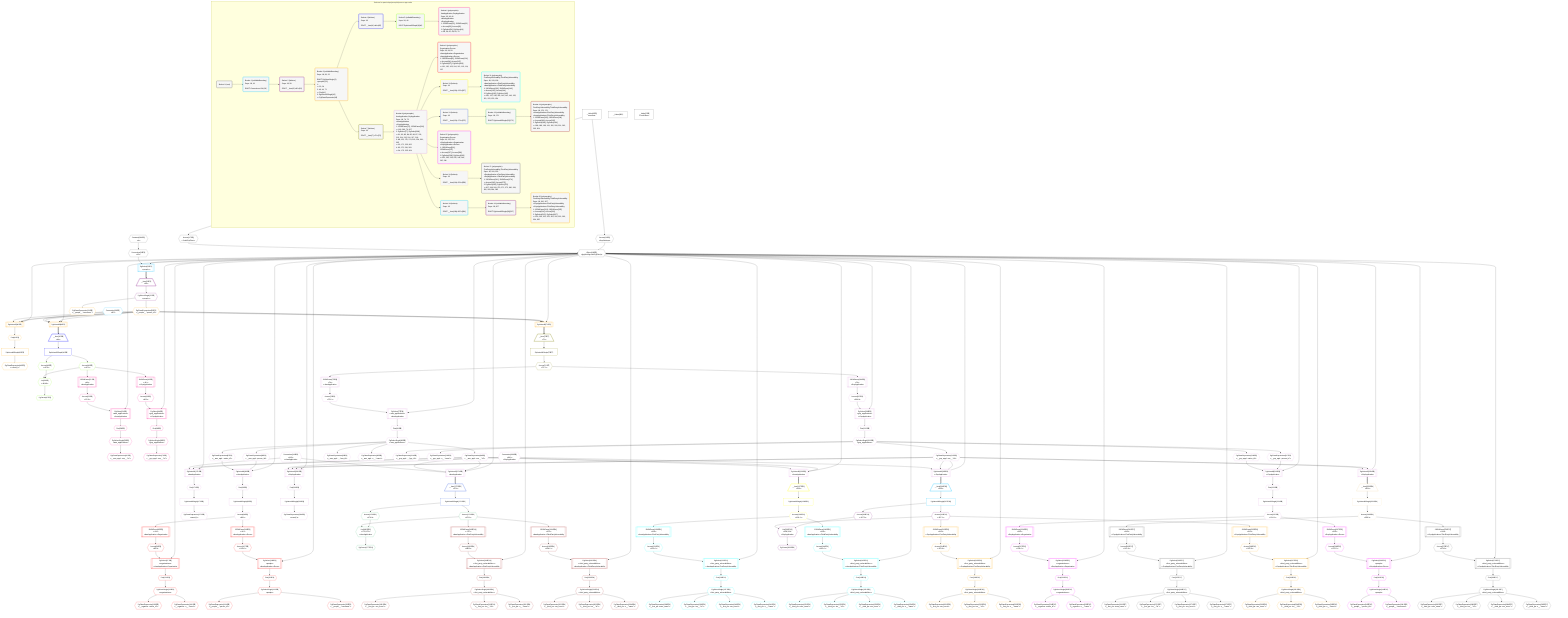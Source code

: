 %%{init: {'themeVariables': { 'fontSize': '12px'}}}%%
graph TD
    classDef path fill:#eee,stroke:#000,color:#000
    classDef plan fill:#fff,stroke-width:1px,color:#000
    classDef itemplan fill:#fff,stroke-width:2px,color:#000
    classDef unbatchedplan fill:#dff,stroke-width:1px,color:#000
    classDef sideeffectplan fill:#fcc,stroke-width:2px,color:#000
    classDef bucket fill:#f6f6f6,color:#000,stroke-width:2px,text-align:left


    %% plan dependencies
    Object18{{"Object[18∈0]<br />ᐸ{pgSettings,withPgClient}ᐳ"}}:::plan
    Access16{{"Access[16∈0]<br />ᐸ3.pgSettingsᐳ"}}:::plan
    Access17{{"Access[17∈0]<br />ᐸ3.withPgClientᐳ"}}:::plan
    Access16 & Access17 --> Object18
    __Value3["__Value[3∈0]<br />ᐸcontextᐳ"]:::plan
    __Value3 --> Access16
    __Value3 --> Access17
    Connection19{{"Connection[19∈0]<br />ᐸ15ᐳ"}}:::plan
    Constant336{{"Constant[336∈0]<br />ᐸ4ᐳ"}}:::plan
    Constant336 --> Connection19
    __Value0["__Value[0∈0]"]:::plan
    __Value5["__Value[5∈0]<br />ᐸrootValueᐳ"]:::plan
    PgSelect20[["PgSelect[20∈1]<br />ᐸpeopleᐳ"]]:::plan
    Object18 & Connection19 --> PgSelect20
    Connection39{{"Connection[39∈1]<br />ᐸ35ᐳ"}}:::plan
    __Item21[/"__Item[21∈2]<br />ᐸ20ᐳ"\]:::itemplan
    PgSelect20 ==> __Item21
    PgSelectSingle22{{"PgSelectSingle[22∈2]<br />ᐸpeopleᐳ"}}:::plan
    __Item21 --> PgSelectSingle22
    PgUnionAll40[["PgUnionAll[40∈3]"]]:::plan
    PgClassExpression23{{"PgClassExpression[23∈3]<br />ᐸ__people__.”person_id”ᐳ"}}:::plan
    Object18 & PgClassExpression23 & PgClassExpression23 & Connection39 --> PgUnionAll40
    PgUnionAll44[["PgUnionAll[44∈3]"]]:::plan
    Object18 & PgClassExpression23 & PgClassExpression23 & Connection39 --> PgUnionAll44
    PgUnionAll71[["PgUnionAll[71∈3]"]]:::plan
    Object18 & PgClassExpression23 & PgClassExpression23 & Connection39 --> PgUnionAll71
    PgSelectSingle22 --> PgClassExpression23
    PgClassExpression24{{"PgClassExpression[24∈3]<br />ᐸ__people__.”username”ᐳ"}}:::plan
    PgSelectSingle22 --> PgClassExpression24
    First41{{"First[41∈3]"}}:::plan
    PgUnionAll40 --> First41
    PgUnionAllSingle42["PgUnionAllSingle[42∈3]"]:::plan
    First41 --> PgUnionAllSingle42
    PgClassExpression43{{"PgClassExpression[43∈3]<br />ᐸcount(*)ᐳ"}}:::plan
    PgUnionAllSingle42 --> PgClassExpression43
    __Item45[/"__Item[45∈4]<br />ᐸ44ᐳ"\]:::itemplan
    PgUnionAll44 ==> __Item45
    PgUnionAllSingle46["PgUnionAllSingle[46∈4]"]:::plan
    __Item45 --> PgUnionAllSingle46
    List50{{"List[50∈5]<br />ᐸ48,49ᐳ"}}:::plan
    Access48{{"Access[48∈5]<br />ᐸ46.0ᐳ"}}:::plan
    Access49{{"Access[49∈5]<br />ᐸ46.1ᐳ"}}:::plan
    Access48 & Access49 --> List50
    PgCursor47{{"PgCursor[47∈5]"}}:::plan
    List50 --> PgCursor47
    PgUnionAllSingle46 --> Access48
    PgUnionAllSingle46 --> Access49
    PgSelect54[["PgSelect[54∈6]<br />ᐸaws_applicationsᐳ<br />ᐳAwsApplication"]]:::plan
    Access53{{"Access[53∈6]<br />ᐸ52.0ᐳ"}}:::plan
    Object18 & Access53 --> PgSelect54
    PgSelect64[["PgSelect[64∈6]<br />ᐸgcp_applicationsᐳ<br />ᐳGcpApplication"]]:::plan
    Access63{{"Access[63∈6]<br />ᐸ62.0ᐳ"}}:::plan
    Object18 & Access63 --> PgSelect64
    JSONParse52[["JSONParse[52∈6]<br />ᐸ49ᐳ<br />ᐳAwsApplication"]]:::plan
    Access49 --> JSONParse52
    JSONParse52 --> Access53
    First58{{"First[58∈6]"}}:::plan
    PgSelect54 --> First58
    PgSelectSingle59{{"PgSelectSingle[59∈6]<br />ᐸaws_applicationsᐳ"}}:::plan
    First58 --> PgSelectSingle59
    PgClassExpression60{{"PgClassExpression[60∈6]<br />ᐸ__aws_appl...ons__.”id”ᐳ"}}:::plan
    PgSelectSingle59 --> PgClassExpression60
    JSONParse62[["JSONParse[62∈6]<br />ᐸ49ᐳ<br />ᐳGcpApplication"]]:::plan
    Access49 --> JSONParse62
    JSONParse62 --> Access63
    First68{{"First[68∈6]"}}:::plan
    PgSelect64 --> First68
    PgSelectSingle69{{"PgSelectSingle[69∈6]<br />ᐸgcp_applicationsᐳ"}}:::plan
    First68 --> PgSelectSingle69
    PgClassExpression70{{"PgClassExpression[70∈6]<br />ᐸ__gcp_appl...ons__.”id”ᐳ"}}:::plan
    PgSelectSingle69 --> PgClassExpression70
    __Item72[/"__Item[72∈7]<br />ᐸ71ᐳ"\]:::itemplan
    PgUnionAll71 ==> __Item72
    PgUnionAllSingle73["PgUnionAllSingle[73∈7]"]:::plan
    __Item72 --> PgUnionAllSingle73
    Access74{{"Access[74∈7]<br />ᐸ73.1ᐳ"}}:::plan
    PgUnionAllSingle73 --> Access74
    PgUnionAll170[["PgUnionAll[170∈8]<br />ᐳAwsApplication"]]:::plan
    PgClassExpression84{{"PgClassExpression[84∈8]<br />ᐸ__aws_appl...ons__.”id”ᐳ"}}:::plan
    Connection169{{"Connection[169∈8]<br />ᐸ165ᐳ<br />ᐳAwsApplication"}}:::plan
    Object18 & PgClassExpression84 & PgClassExpression84 & Connection169 --> PgUnionAll170
    PgUnionAll174[["PgUnionAll[174∈8]<br />ᐳAwsApplication"]]:::plan
    Object18 & PgClassExpression84 & PgClassExpression84 & Connection169 --> PgUnionAll174
    PgUnionAll301[["PgUnionAll[301∈8]<br />ᐳGcpApplication"]]:::plan
    PgClassExpression215{{"PgClassExpression[215∈8]<br />ᐸ__gcp_appl...ons__.”id”ᐳ"}}:::plan
    Connection300{{"Connection[300∈8]<br />ᐸ296ᐳ<br />ᐳGcpApplication"}}:::plan
    Object18 & PgClassExpression215 & PgClassExpression215 & Connection300 --> PgUnionAll301
    PgUnionAll305[["PgUnionAll[305∈8]<br />ᐳGcpApplication"]]:::plan
    Object18 & PgClassExpression215 & PgClassExpression215 & Connection300 --> PgUnionAll305
    PgUnionAll88[["PgUnionAll[88∈8]<br />ᐳAwsApplication"]]:::plan
    PgClassExpression86{{"PgClassExpression[86∈8]<br />ᐸ__aws_appl...person_id”ᐳ"}}:::plan
    PgClassExpression87{{"PgClassExpression[87∈8]<br />ᐸ__aws_appl...zation_id”ᐳ"}}:::plan
    Object18 & PgClassExpression86 & PgClassExpression87 --> PgUnionAll88
    PgUnionAll123[["PgUnionAll[123∈8]<br />ᐳAwsApplication"]]:::plan
    Object18 & PgClassExpression84 & PgClassExpression84 --> PgUnionAll123
    PgUnionAll219[["PgUnionAll[219∈8]<br />ᐳGcpApplication"]]:::plan
    PgClassExpression217{{"PgClassExpression[217∈8]<br />ᐸ__gcp_appl...person_id”ᐳ"}}:::plan
    PgClassExpression218{{"PgClassExpression[218∈8]<br />ᐸ__gcp_appl...zation_id”ᐳ"}}:::plan
    Object18 & PgClassExpression217 & PgClassExpression218 --> PgUnionAll219
    PgUnionAll254[["PgUnionAll[254∈8]<br />ᐳGcpApplication"]]:::plan
    Object18 & PgClassExpression215 & PgClassExpression215 --> PgUnionAll254
    PgSelect77[["PgSelect[77∈8]<br />ᐸaws_applicationsᐳ<br />ᐳAwsApplication"]]:::plan
    Access76{{"Access[76∈8]<br />ᐸ75.0ᐳ"}}:::plan
    Object18 & Access76 --> PgSelect77
    PgSelect208[["PgSelect[208∈8]<br />ᐸgcp_applicationsᐳ<br />ᐳGcpApplication"]]:::plan
    Access207{{"Access[207∈8]<br />ᐸ206.0ᐳ"}}:::plan
    Object18 & Access207 --> PgSelect208
    JSONParse75[["JSONParse[75∈8]<br />ᐸ74ᐳ<br />ᐳAwsApplication"]]:::plan
    Access74 --> JSONParse75
    JSONParse75 --> Access76
    First81{{"First[81∈8]"}}:::plan
    PgSelect77 --> First81
    PgSelectSingle82{{"PgSelectSingle[82∈8]<br />ᐸaws_applicationsᐳ"}}:::plan
    First81 --> PgSelectSingle82
    PgClassExpression83{{"PgClassExpression[83∈8]<br />ᐸ__aws_appl..._.”aws_id”ᐳ"}}:::plan
    PgSelectSingle82 --> PgClassExpression83
    PgSelectSingle82 --> PgClassExpression84
    PgClassExpression85{{"PgClassExpression[85∈8]<br />ᐸ__aws_appl...s__.”name”ᐳ"}}:::plan
    PgSelectSingle82 --> PgClassExpression85
    PgSelectSingle82 --> PgClassExpression86
    PgSelectSingle82 --> PgClassExpression87
    First92{{"First[92∈8]"}}:::plan
    PgUnionAll88 --> First92
    PgUnionAllSingle93["PgUnionAllSingle[93∈8]"]:::plan
    First92 --> PgUnionAllSingle93
    Access94{{"Access[94∈8]<br />ᐸ93.1ᐳ"}}:::plan
    PgUnionAllSingle93 --> Access94
    First171{{"First[171∈8]"}}:::plan
    PgUnionAll170 --> First171
    PgUnionAllSingle172["PgUnionAllSingle[172∈8]"]:::plan
    First171 --> PgUnionAllSingle172
    PgClassExpression173{{"PgClassExpression[173∈8]<br />ᐸcount(*)ᐳ"}}:::plan
    PgUnionAllSingle172 --> PgClassExpression173
    JSONParse206[["JSONParse[206∈8]<br />ᐸ74ᐳ<br />ᐳGcpApplication"]]:::plan
    Access74 --> JSONParse206
    JSONParse206 --> Access207
    First212{{"First[212∈8]"}}:::plan
    PgSelect208 --> First212
    PgSelectSingle213{{"PgSelectSingle[213∈8]<br />ᐸgcp_applicationsᐳ"}}:::plan
    First212 --> PgSelectSingle213
    PgClassExpression214{{"PgClassExpression[214∈8]<br />ᐸ__gcp_appl..._.”gcp_id”ᐳ"}}:::plan
    PgSelectSingle213 --> PgClassExpression214
    PgSelectSingle213 --> PgClassExpression215
    PgClassExpression216{{"PgClassExpression[216∈8]<br />ᐸ__gcp_appl...s__.”name”ᐳ"}}:::plan
    PgSelectSingle213 --> PgClassExpression216
    PgSelectSingle213 --> PgClassExpression217
    PgSelectSingle213 --> PgClassExpression218
    First223{{"First[223∈8]"}}:::plan
    PgUnionAll219 --> First223
    PgUnionAllSingle224["PgUnionAllSingle[224∈8]"]:::plan
    First223 --> PgUnionAllSingle224
    Access225{{"Access[225∈8]<br />ᐸ224.1ᐳ"}}:::plan
    PgUnionAllSingle224 --> Access225
    First302{{"First[302∈8]"}}:::plan
    PgUnionAll301 --> First302
    PgUnionAllSingle303["PgUnionAllSingle[303∈8]"]:::plan
    First302 --> PgUnionAllSingle303
    PgClassExpression304{{"PgClassExpression[304∈8]<br />ᐸcount(*)ᐳ"}}:::plan
    PgUnionAllSingle303 --> PgClassExpression304
    PgSelect97[["PgSelect[97∈9]<br />ᐸorganizationsᐳ<br />ᐳAwsApplicationᐳOrganization"]]:::plan
    Access96{{"Access[96∈9]<br />ᐸ95.0ᐳ"}}:::plan
    Object18 & Access96 --> PgSelect97
    PgSelect108[["PgSelect[108∈9]<br />ᐸpeopleᐳ<br />ᐳAwsApplicationᐳPerson"]]:::plan
    Access107{{"Access[107∈9]<br />ᐸ106.0ᐳ"}}:::plan
    Object18 & Access107 --> PgSelect108
    JSONParse95[["JSONParse[95∈9]<br />ᐸ94ᐳ<br />ᐳAwsApplicationᐳOrganization"]]:::plan
    Access94 --> JSONParse95
    JSONParse95 --> Access96
    First101{{"First[101∈9]"}}:::plan
    PgSelect97 --> First101
    PgSelectSingle102{{"PgSelectSingle[102∈9]<br />ᐸorganizationsᐳ"}}:::plan
    First101 --> PgSelectSingle102
    PgClassExpression103{{"PgClassExpression[103∈9]<br />ᐸ__organiza...zation_id”ᐳ"}}:::plan
    PgSelectSingle102 --> PgClassExpression103
    PgClassExpression104{{"PgClassExpression[104∈9]<br />ᐸ__organiza...s__.”name”ᐳ"}}:::plan
    PgSelectSingle102 --> PgClassExpression104
    JSONParse106[["JSONParse[106∈9]<br />ᐸ94ᐳ<br />ᐳAwsApplicationᐳPerson"]]:::plan
    Access94 --> JSONParse106
    JSONParse106 --> Access107
    First112{{"First[112∈9]"}}:::plan
    PgSelect108 --> First112
    PgSelectSingle113{{"PgSelectSingle[113∈9]<br />ᐸpeopleᐳ"}}:::plan
    First112 --> PgSelectSingle113
    PgClassExpression114{{"PgClassExpression[114∈9]<br />ᐸ__people__.”person_id”ᐳ"}}:::plan
    PgSelectSingle113 --> PgClassExpression114
    PgClassExpression115{{"PgClassExpression[115∈9]<br />ᐸ__people__.”username”ᐳ"}}:::plan
    PgSelectSingle113 --> PgClassExpression115
    __Item127[/"__Item[127∈10]<br />ᐸ123ᐳ"\]:::itemplan
    PgUnionAll123 ==> __Item127
    PgUnionAllSingle128["PgUnionAllSingle[128∈10]"]:::plan
    __Item127 --> PgUnionAllSingle128
    Access129{{"Access[129∈10]<br />ᐸ128.1ᐳ"}}:::plan
    PgUnionAllSingle128 --> Access129
    PgSelect132[["PgSelect[132∈11]<br />ᐸfirst_party_vulnerabilitiesᐳ<br />ᐳAwsApplicationᐳFirstPartyVulnerability"]]:::plan
    Access131{{"Access[131∈11]<br />ᐸ130.0ᐳ"}}:::plan
    Object18 & Access131 --> PgSelect132
    PgSelect145[["PgSelect[145∈11]<br />ᐸthird_party_vulnerabilitiesᐳ<br />ᐳAwsApplicationᐳThirdPartyVulnerability"]]:::plan
    Access144{{"Access[144∈11]<br />ᐸ143.0ᐳ"}}:::plan
    Object18 & Access144 --> PgSelect145
    JSONParse130[["JSONParse[130∈11]<br />ᐸ129ᐳ<br />ᐳAwsApplicationᐳFirstPartyVulnerability"]]:::plan
    Access129 --> JSONParse130
    JSONParse130 --> Access131
    First136{{"First[136∈11]"}}:::plan
    PgSelect132 --> First136
    PgSelectSingle137{{"PgSelectSingle[137∈11]<br />ᐸfirst_party_vulnerabilitiesᐳ"}}:::plan
    First136 --> PgSelectSingle137
    PgClassExpression138{{"PgClassExpression[138∈11]<br />ᐸ__first_pa...team_name”ᐳ"}}:::plan
    PgSelectSingle137 --> PgClassExpression138
    PgClassExpression139{{"PgClassExpression[139∈11]<br />ᐸ__first_pa...ies__.”id”ᐳ"}}:::plan
    PgSelectSingle137 --> PgClassExpression139
    PgClassExpression140{{"PgClassExpression[140∈11]<br />ᐸ__first_pa...vss_score”ᐳ"}}:::plan
    PgSelectSingle137 --> PgClassExpression140
    PgClassExpression141{{"PgClassExpression[141∈11]<br />ᐸ__first_pa...s__.”name”ᐳ"}}:::plan
    PgSelectSingle137 --> PgClassExpression141
    JSONParse143[["JSONParse[143∈11]<br />ᐸ129ᐳ<br />ᐳAwsApplicationᐳThirdPartyVulnerability"]]:::plan
    Access129 --> JSONParse143
    JSONParse143 --> Access144
    First149{{"First[149∈11]"}}:::plan
    PgSelect145 --> First149
    PgSelectSingle150{{"PgSelectSingle[150∈11]<br />ᐸthird_party_vulnerabilitiesᐳ"}}:::plan
    First149 --> PgSelectSingle150
    PgClassExpression151{{"PgClassExpression[151∈11]<br />ᐸ__third_pa...ndor_name”ᐳ"}}:::plan
    PgSelectSingle150 --> PgClassExpression151
    PgClassExpression152{{"PgClassExpression[152∈11]<br />ᐸ__third_pa...ies__.”id”ᐳ"}}:::plan
    PgSelectSingle150 --> PgClassExpression152
    PgClassExpression153{{"PgClassExpression[153∈11]<br />ᐸ__third_pa...vss_score”ᐳ"}}:::plan
    PgSelectSingle150 --> PgClassExpression153
    PgClassExpression154{{"PgClassExpression[154∈11]<br />ᐸ__third_pa...s__.”name”ᐳ"}}:::plan
    PgSelectSingle150 --> PgClassExpression154
    __Item175[/"__Item[175∈12]<br />ᐸ174ᐳ"\]:::itemplan
    PgUnionAll174 ==> __Item175
    PgUnionAllSingle176["PgUnionAllSingle[176∈12]"]:::plan
    __Item175 --> PgUnionAllSingle176
    List180{{"List[180∈13]<br />ᐸ178,179ᐳ<br />ᐳAwsApplication"}}:::plan
    Access178{{"Access[178∈13]<br />ᐸ176.0ᐳ"}}:::plan
    Access179{{"Access[179∈13]<br />ᐸ176.1ᐳ"}}:::plan
    Access178 & Access179 --> List180
    PgCursor177{{"PgCursor[177∈13]"}}:::plan
    List180 --> PgCursor177
    PgUnionAllSingle176 --> Access178
    PgUnionAllSingle176 --> Access179
    PgSelect184[["PgSelect[184∈14]<br />ᐸfirst_party_vulnerabilitiesᐳ<br />ᐳAwsApplicationᐳFirstPartyVulnerability"]]:::plan
    Access183{{"Access[183∈14]<br />ᐸ182.0ᐳ"}}:::plan
    Object18 & Access183 --> PgSelect184
    PgSelect196[["PgSelect[196∈14]<br />ᐸthird_party_vulnerabilitiesᐳ<br />ᐳAwsApplicationᐳThirdPartyVulnerability"]]:::plan
    Access195{{"Access[195∈14]<br />ᐸ194.0ᐳ"}}:::plan
    Object18 & Access195 --> PgSelect196
    JSONParse182[["JSONParse[182∈14]<br />ᐸ179ᐳ<br />ᐳAwsApplicationᐳFirstPartyVulnerability"]]:::plan
    Access179 --> JSONParse182
    JSONParse182 --> Access183
    First188{{"First[188∈14]"}}:::plan
    PgSelect184 --> First188
    PgSelectSingle189{{"PgSelectSingle[189∈14]<br />ᐸfirst_party_vulnerabilitiesᐳ"}}:::plan
    First188 --> PgSelectSingle189
    PgClassExpression190{{"PgClassExpression[190∈14]<br />ᐸ__first_pa...vss_score”ᐳ"}}:::plan
    PgSelectSingle189 --> PgClassExpression190
    PgClassExpression191{{"PgClassExpression[191∈14]<br />ᐸ__first_pa...ies__.”id”ᐳ"}}:::plan
    PgSelectSingle189 --> PgClassExpression191
    PgClassExpression192{{"PgClassExpression[192∈14]<br />ᐸ__first_pa...s__.”name”ᐳ"}}:::plan
    PgSelectSingle189 --> PgClassExpression192
    JSONParse194[["JSONParse[194∈14]<br />ᐸ179ᐳ<br />ᐳAwsApplicationᐳThirdPartyVulnerability"]]:::plan
    Access179 --> JSONParse194
    JSONParse194 --> Access195
    First200{{"First[200∈14]"}}:::plan
    PgSelect196 --> First200
    PgSelectSingle201{{"PgSelectSingle[201∈14]<br />ᐸthird_party_vulnerabilitiesᐳ"}}:::plan
    First200 --> PgSelectSingle201
    PgClassExpression202{{"PgClassExpression[202∈14]<br />ᐸ__third_pa...vss_score”ᐳ"}}:::plan
    PgSelectSingle201 --> PgClassExpression202
    PgClassExpression203{{"PgClassExpression[203∈14]<br />ᐸ__third_pa...ies__.”id”ᐳ"}}:::plan
    PgSelectSingle201 --> PgClassExpression203
    PgClassExpression204{{"PgClassExpression[204∈14]<br />ᐸ__third_pa...s__.”name”ᐳ"}}:::plan
    PgSelectSingle201 --> PgClassExpression204
    PgSelect228[["PgSelect[228∈15]<br />ᐸorganizationsᐳ<br />ᐳGcpApplicationᐳOrganization"]]:::plan
    Access227{{"Access[227∈15]<br />ᐸ226.0ᐳ"}}:::plan
    Object18 & Access227 --> PgSelect228
    PgSelect239[["PgSelect[239∈15]<br />ᐸpeopleᐳ<br />ᐳGcpApplicationᐳPerson"]]:::plan
    Access238{{"Access[238∈15]<br />ᐸ237.0ᐳ"}}:::plan
    Object18 & Access238 --> PgSelect239
    JSONParse226[["JSONParse[226∈15]<br />ᐸ225ᐳ<br />ᐳGcpApplicationᐳOrganization"]]:::plan
    Access225 --> JSONParse226
    JSONParse226 --> Access227
    First232{{"First[232∈15]"}}:::plan
    PgSelect228 --> First232
    PgSelectSingle233{{"PgSelectSingle[233∈15]<br />ᐸorganizationsᐳ"}}:::plan
    First232 --> PgSelectSingle233
    PgClassExpression234{{"PgClassExpression[234∈15]<br />ᐸ__organiza...zation_id”ᐳ"}}:::plan
    PgSelectSingle233 --> PgClassExpression234
    PgClassExpression235{{"PgClassExpression[235∈15]<br />ᐸ__organiza...s__.”name”ᐳ"}}:::plan
    PgSelectSingle233 --> PgClassExpression235
    JSONParse237[["JSONParse[237∈15]<br />ᐸ225ᐳ<br />ᐳGcpApplicationᐳPerson"]]:::plan
    Access225 --> JSONParse237
    JSONParse237 --> Access238
    First243{{"First[243∈15]"}}:::plan
    PgSelect239 --> First243
    PgSelectSingle244{{"PgSelectSingle[244∈15]<br />ᐸpeopleᐳ"}}:::plan
    First243 --> PgSelectSingle244
    PgClassExpression245{{"PgClassExpression[245∈15]<br />ᐸ__people__.”person_id”ᐳ"}}:::plan
    PgSelectSingle244 --> PgClassExpression245
    PgClassExpression246{{"PgClassExpression[246∈15]<br />ᐸ__people__.”username”ᐳ"}}:::plan
    PgSelectSingle244 --> PgClassExpression246
    __Item258[/"__Item[258∈16]<br />ᐸ254ᐳ"\]:::itemplan
    PgUnionAll254 ==> __Item258
    PgUnionAllSingle259["PgUnionAllSingle[259∈16]"]:::plan
    __Item258 --> PgUnionAllSingle259
    Access260{{"Access[260∈16]<br />ᐸ259.1ᐳ"}}:::plan
    PgUnionAllSingle259 --> Access260
    PgSelect263[["PgSelect[263∈17]<br />ᐸfirst_party_vulnerabilitiesᐳ<br />ᐳGcpApplicationᐳFirstPartyVulnerability"]]:::plan
    Access262{{"Access[262∈17]<br />ᐸ261.0ᐳ"}}:::plan
    Object18 & Access262 --> PgSelect263
    PgSelect276[["PgSelect[276∈17]<br />ᐸthird_party_vulnerabilitiesᐳ<br />ᐳGcpApplicationᐳThirdPartyVulnerability"]]:::plan
    Access275{{"Access[275∈17]<br />ᐸ274.0ᐳ"}}:::plan
    Object18 & Access275 --> PgSelect276
    JSONParse261[["JSONParse[261∈17]<br />ᐸ260ᐳ<br />ᐳGcpApplicationᐳFirstPartyVulnerability"]]:::plan
    Access260 --> JSONParse261
    JSONParse261 --> Access262
    First267{{"First[267∈17]"}}:::plan
    PgSelect263 --> First267
    PgSelectSingle268{{"PgSelectSingle[268∈17]<br />ᐸfirst_party_vulnerabilitiesᐳ"}}:::plan
    First267 --> PgSelectSingle268
    PgClassExpression269{{"PgClassExpression[269∈17]<br />ᐸ__first_pa...team_name”ᐳ"}}:::plan
    PgSelectSingle268 --> PgClassExpression269
    PgClassExpression270{{"PgClassExpression[270∈17]<br />ᐸ__first_pa...ies__.”id”ᐳ"}}:::plan
    PgSelectSingle268 --> PgClassExpression270
    PgClassExpression271{{"PgClassExpression[271∈17]<br />ᐸ__first_pa...vss_score”ᐳ"}}:::plan
    PgSelectSingle268 --> PgClassExpression271
    PgClassExpression272{{"PgClassExpression[272∈17]<br />ᐸ__first_pa...s__.”name”ᐳ"}}:::plan
    PgSelectSingle268 --> PgClassExpression272
    JSONParse274[["JSONParse[274∈17]<br />ᐸ260ᐳ<br />ᐳGcpApplicationᐳThirdPartyVulnerability"]]:::plan
    Access260 --> JSONParse274
    JSONParse274 --> Access275
    First280{{"First[280∈17]"}}:::plan
    PgSelect276 --> First280
    PgSelectSingle281{{"PgSelectSingle[281∈17]<br />ᐸthird_party_vulnerabilitiesᐳ"}}:::plan
    First280 --> PgSelectSingle281
    PgClassExpression282{{"PgClassExpression[282∈17]<br />ᐸ__third_pa...ndor_name”ᐳ"}}:::plan
    PgSelectSingle281 --> PgClassExpression282
    PgClassExpression283{{"PgClassExpression[283∈17]<br />ᐸ__third_pa...ies__.”id”ᐳ"}}:::plan
    PgSelectSingle281 --> PgClassExpression283
    PgClassExpression284{{"PgClassExpression[284∈17]<br />ᐸ__third_pa...vss_score”ᐳ"}}:::plan
    PgSelectSingle281 --> PgClassExpression284
    PgClassExpression285{{"PgClassExpression[285∈17]<br />ᐸ__third_pa...s__.”name”ᐳ"}}:::plan
    PgSelectSingle281 --> PgClassExpression285
    __Item306[/"__Item[306∈18]<br />ᐸ305ᐳ"\]:::itemplan
    PgUnionAll305 ==> __Item306
    PgUnionAllSingle307["PgUnionAllSingle[307∈18]"]:::plan
    __Item306 --> PgUnionAllSingle307
    List311{{"List[311∈19]<br />ᐸ309,310ᐳ<br />ᐳGcpApplication"}}:::plan
    Access309{{"Access[309∈19]<br />ᐸ307.0ᐳ"}}:::plan
    Access310{{"Access[310∈19]<br />ᐸ307.1ᐳ"}}:::plan
    Access309 & Access310 --> List311
    PgCursor308{{"PgCursor[308∈19]"}}:::plan
    List311 --> PgCursor308
    PgUnionAllSingle307 --> Access309
    PgUnionAllSingle307 --> Access310
    PgSelect315[["PgSelect[315∈20]<br />ᐸfirst_party_vulnerabilitiesᐳ<br />ᐳGcpApplicationᐳFirstPartyVulnerability"]]:::plan
    Access314{{"Access[314∈20]<br />ᐸ313.0ᐳ"}}:::plan
    Object18 & Access314 --> PgSelect315
    PgSelect327[["PgSelect[327∈20]<br />ᐸthird_party_vulnerabilitiesᐳ<br />ᐳGcpApplicationᐳThirdPartyVulnerability"]]:::plan
    Access326{{"Access[326∈20]<br />ᐸ325.0ᐳ"}}:::plan
    Object18 & Access326 --> PgSelect327
    JSONParse313[["JSONParse[313∈20]<br />ᐸ310ᐳ<br />ᐳGcpApplicationᐳFirstPartyVulnerability"]]:::plan
    Access310 --> JSONParse313
    JSONParse313 --> Access314
    First319{{"First[319∈20]"}}:::plan
    PgSelect315 --> First319
    PgSelectSingle320{{"PgSelectSingle[320∈20]<br />ᐸfirst_party_vulnerabilitiesᐳ"}}:::plan
    First319 --> PgSelectSingle320
    PgClassExpression321{{"PgClassExpression[321∈20]<br />ᐸ__first_pa...vss_score”ᐳ"}}:::plan
    PgSelectSingle320 --> PgClassExpression321
    PgClassExpression322{{"PgClassExpression[322∈20]<br />ᐸ__first_pa...ies__.”id”ᐳ"}}:::plan
    PgSelectSingle320 --> PgClassExpression322
    PgClassExpression323{{"PgClassExpression[323∈20]<br />ᐸ__first_pa...s__.”name”ᐳ"}}:::plan
    PgSelectSingle320 --> PgClassExpression323
    JSONParse325[["JSONParse[325∈20]<br />ᐸ310ᐳ<br />ᐳGcpApplicationᐳThirdPartyVulnerability"]]:::plan
    Access310 --> JSONParse325
    JSONParse325 --> Access326
    First331{{"First[331∈20]"}}:::plan
    PgSelect327 --> First331
    PgSelectSingle332{{"PgSelectSingle[332∈20]<br />ᐸthird_party_vulnerabilitiesᐳ"}}:::plan
    First331 --> PgSelectSingle332
    PgClassExpression333{{"PgClassExpression[333∈20]<br />ᐸ__third_pa...vss_score”ᐳ"}}:::plan
    PgSelectSingle332 --> PgClassExpression333
    PgClassExpression334{{"PgClassExpression[334∈20]<br />ᐸ__third_pa...ies__.”id”ᐳ"}}:::plan
    PgSelectSingle332 --> PgClassExpression334
    PgClassExpression335{{"PgClassExpression[335∈20]<br />ᐸ__third_pa...s__.”name”ᐳ"}}:::plan
    PgSelectSingle332 --> PgClassExpression335

    %% define steps

    subgraph "Buckets for queries/polymorphic/person-app-vulns"
    Bucket0("Bucket 0 (root)"):::bucket
    classDef bucket0 stroke:#696969
    class Bucket0,__Value0,__Value3,__Value5,Access16,Access17,Object18,Connection19,Constant336 bucket0
    Bucket1("Bucket 1 (nullableBoundary)<br />Deps: 18, 19<br /><br />ROOT Connectionᐸ15ᐳ[19]"):::bucket
    classDef bucket1 stroke:#00bfff
    class Bucket1,PgSelect20,Connection39 bucket1
    Bucket2("Bucket 2 (listItem)<br />Deps: 18, 39<br /><br />ROOT __Item{2}ᐸ20ᐳ[21]"):::bucket
    classDef bucket2 stroke:#7f007f
    class Bucket2,__Item21,PgSelectSingle22 bucket2
    Bucket3("Bucket 3 (nullableBoundary)<br />Deps: 18, 39, 22<br /><br />ROOT PgSelectSingle{2}ᐸpeopleᐳ[22]<br />1: <br />ᐳ: 23, 24<br />2: 40, 44, 71<br />ᐳ: First[41]<br />3: PgUnionAllSingle[42]<br />ᐳ: PgClassExpression[43]"):::bucket
    classDef bucket3 stroke:#ffa500
    class Bucket3,PgClassExpression23,PgClassExpression24,PgUnionAll40,First41,PgUnionAllSingle42,PgClassExpression43,PgUnionAll44,PgUnionAll71 bucket3
    Bucket4("Bucket 4 (listItem)<br />Deps: 18<br /><br />ROOT __Item{4}ᐸ44ᐳ[45]"):::bucket
    classDef bucket4 stroke:#0000ff
    class Bucket4,__Item45,PgUnionAllSingle46 bucket4
    Bucket5("Bucket 5 (nullableBoundary)<br />Deps: 18, 46<br /><br />ROOT PgUnionAllSingle{4}[46]"):::bucket
    classDef bucket5 stroke:#7fff00
    class Bucket5,PgCursor47,Access48,Access49,List50 bucket5
    Bucket6("Bucket 6 (polymorphic)<br />AwsApplication,GcpApplication<br />Deps: 18, 49, 46<br />ᐳAwsApplication<br />ᐳGcpApplication<br />1: JSONParse[52], JSONParse[62]<br />ᐳ: Access[53], Access[63]<br />2: PgSelect[54], PgSelect[64]<br />ᐳ: 58, 59, 60, 68, 69, 70"):::bucket
    classDef bucket6 stroke:#ff1493
    class Bucket6,JSONParse52,Access53,PgSelect54,First58,PgSelectSingle59,PgClassExpression60,JSONParse62,Access63,PgSelect64,First68,PgSelectSingle69,PgClassExpression70 bucket6
    Bucket7("Bucket 7 (listItem)<br />Deps: 18<br /><br />ROOT __Item{7}ᐸ71ᐳ[72]"):::bucket
    classDef bucket7 stroke:#808000
    class Bucket7,__Item72,PgUnionAllSingle73,Access74 bucket7
    Bucket8("Bucket 8 (polymorphic)<br />AwsApplication,GcpApplication<br />Deps: 18, 74, 73<br />ᐳAwsApplication<br />ᐳGcpApplication<br />1: JSONParse[75], JSONParse[206]<br />ᐳ: 169, 300, 76, 207<br />2: PgSelect[77], PgSelect[208]<br />ᐳ: 81, 82, 83, 84, 85, 86, 87, 212, 213, 214, 215, 216, 217, 218<br />3: 88, 123, 170, 174, 219, 254, 301, 305<br />ᐳ: 92, 171, 223, 302<br />4: 93, 172, 224, 303<br />ᐳ: 94, 173, 225, 304"):::bucket
    classDef bucket8 stroke:#dda0dd
    class Bucket8,JSONParse75,Access76,PgSelect77,First81,PgSelectSingle82,PgClassExpression83,PgClassExpression84,PgClassExpression85,PgClassExpression86,PgClassExpression87,PgUnionAll88,First92,PgUnionAllSingle93,Access94,PgUnionAll123,Connection169,PgUnionAll170,First171,PgUnionAllSingle172,PgClassExpression173,PgUnionAll174,JSONParse206,Access207,PgSelect208,First212,PgSelectSingle213,PgClassExpression214,PgClassExpression215,PgClassExpression216,PgClassExpression217,PgClassExpression218,PgUnionAll219,First223,PgUnionAllSingle224,Access225,PgUnionAll254,Connection300,PgUnionAll301,First302,PgUnionAllSingle303,PgClassExpression304,PgUnionAll305 bucket8
    Bucket9("Bucket 9 (polymorphic)<br />Organization,Person<br />Deps: 18, 94, 93<br />ᐳAwsApplicationᐳOrganization<br />ᐳAwsApplicationᐳPerson<br />1: JSONParse[95], JSONParse[106]<br />ᐳ: Access[96], Access[107]<br />2: PgSelect[97], PgSelect[108]<br />ᐳ: 101, 102, 103, 104, 112, 113, 114, 115"):::bucket
    classDef bucket9 stroke:#ff0000
    class Bucket9,JSONParse95,Access96,PgSelect97,First101,PgSelectSingle102,PgClassExpression103,PgClassExpression104,JSONParse106,Access107,PgSelect108,First112,PgSelectSingle113,PgClassExpression114,PgClassExpression115 bucket9
    Bucket10("Bucket 10 (listItem)<br />Deps: 18<br /><br />ROOT __Item{10}ᐸ123ᐳ[127]"):::bucket
    classDef bucket10 stroke:#ffff00
    class Bucket10,__Item127,PgUnionAllSingle128,Access129 bucket10
    Bucket11("Bucket 11 (polymorphic)<br />FirstPartyVulnerability,ThirdPartyVulnerability<br />Deps: 18, 129, 128<br />ᐳAwsApplicationᐳFirstPartyVulnerability<br />ᐳAwsApplicationᐳThirdPartyVulnerability<br />1: JSONParse[130], JSONParse[143]<br />ᐳ: Access[131], Access[144]<br />2: PgSelect[132], PgSelect[145]<br />ᐳ: 136, 137, 138, 139, 140, 141, 149, 150, 151, 152, 153, 154"):::bucket
    classDef bucket11 stroke:#00ffff
    class Bucket11,JSONParse130,Access131,PgSelect132,First136,PgSelectSingle137,PgClassExpression138,PgClassExpression139,PgClassExpression140,PgClassExpression141,JSONParse143,Access144,PgSelect145,First149,PgSelectSingle150,PgClassExpression151,PgClassExpression152,PgClassExpression153,PgClassExpression154 bucket11
    Bucket12("Bucket 12 (listItem)<br />Deps: 18<br /><br />ROOT __Item{12}ᐸ174ᐳ[175]"):::bucket
    classDef bucket12 stroke:#4169e1
    class Bucket12,__Item175,PgUnionAllSingle176 bucket12
    Bucket13("Bucket 13 (nullableBoundary)<br />Deps: 18, 176<br /><br />ROOT PgUnionAllSingle{12}[176]"):::bucket
    classDef bucket13 stroke:#3cb371
    class Bucket13,PgCursor177,Access178,Access179,List180 bucket13
    Bucket14("Bucket 14 (polymorphic)<br />FirstPartyVulnerability,ThirdPartyVulnerability<br />Deps: 18, 179, 176<br />ᐳAwsApplicationᐳFirstPartyVulnerability<br />ᐳAwsApplicationᐳThirdPartyVulnerability<br />1: JSONParse[182], JSONParse[194]<br />ᐳ: Access[183], Access[195]<br />2: PgSelect[184], PgSelect[196]<br />ᐳ: 188, 189, 190, 191, 192, 200, 201, 202, 203, 204"):::bucket
    classDef bucket14 stroke:#a52a2a
    class Bucket14,JSONParse182,Access183,PgSelect184,First188,PgSelectSingle189,PgClassExpression190,PgClassExpression191,PgClassExpression192,JSONParse194,Access195,PgSelect196,First200,PgSelectSingle201,PgClassExpression202,PgClassExpression203,PgClassExpression204 bucket14
    Bucket15("Bucket 15 (polymorphic)<br />Organization,Person<br />Deps: 18, 225, 224<br />ᐳGcpApplicationᐳOrganization<br />ᐳGcpApplicationᐳPerson<br />1: JSONParse[226], JSONParse[237]<br />ᐳ: Access[227], Access[238]<br />2: PgSelect[228], PgSelect[239]<br />ᐳ: 232, 233, 234, 235, 243, 244, 245, 246"):::bucket
    classDef bucket15 stroke:#ff00ff
    class Bucket15,JSONParse226,Access227,PgSelect228,First232,PgSelectSingle233,PgClassExpression234,PgClassExpression235,JSONParse237,Access238,PgSelect239,First243,PgSelectSingle244,PgClassExpression245,PgClassExpression246 bucket15
    Bucket16("Bucket 16 (listItem)<br />Deps: 18<br /><br />ROOT __Item{16}ᐸ254ᐳ[258]"):::bucket
    classDef bucket16 stroke:#f5deb3
    class Bucket16,__Item258,PgUnionAllSingle259,Access260 bucket16
    Bucket17("Bucket 17 (polymorphic)<br />FirstPartyVulnerability,ThirdPartyVulnerability<br />Deps: 18, 260, 259<br />ᐳGcpApplicationᐳFirstPartyVulnerability<br />ᐳGcpApplicationᐳThirdPartyVulnerability<br />1: JSONParse[261], JSONParse[274]<br />ᐳ: Access[262], Access[275]<br />2: PgSelect[263], PgSelect[276]<br />ᐳ: 267, 268, 269, 270, 271, 272, 280, 281, 282, 283, 284, 285"):::bucket
    classDef bucket17 stroke:#696969
    class Bucket17,JSONParse261,Access262,PgSelect263,First267,PgSelectSingle268,PgClassExpression269,PgClassExpression270,PgClassExpression271,PgClassExpression272,JSONParse274,Access275,PgSelect276,First280,PgSelectSingle281,PgClassExpression282,PgClassExpression283,PgClassExpression284,PgClassExpression285 bucket17
    Bucket18("Bucket 18 (listItem)<br />Deps: 18<br /><br />ROOT __Item{18}ᐸ305ᐳ[306]"):::bucket
    classDef bucket18 stroke:#00bfff
    class Bucket18,__Item306,PgUnionAllSingle307 bucket18
    Bucket19("Bucket 19 (nullableBoundary)<br />Deps: 18, 307<br /><br />ROOT PgUnionAllSingle{18}[307]"):::bucket
    classDef bucket19 stroke:#7f007f
    class Bucket19,PgCursor308,Access309,Access310,List311 bucket19
    Bucket20("Bucket 20 (polymorphic)<br />FirstPartyVulnerability,ThirdPartyVulnerability<br />Deps: 18, 310, 307<br />ᐳGcpApplicationᐳFirstPartyVulnerability<br />ᐳGcpApplicationᐳThirdPartyVulnerability<br />1: JSONParse[313], JSONParse[325]<br />ᐳ: Access[314], Access[326]<br />2: PgSelect[315], PgSelect[327]<br />ᐳ: 319, 320, 321, 322, 323, 331, 332, 333, 334, 335"):::bucket
    classDef bucket20 stroke:#ffa500
    class Bucket20,JSONParse313,Access314,PgSelect315,First319,PgSelectSingle320,PgClassExpression321,PgClassExpression322,PgClassExpression323,JSONParse325,Access326,PgSelect327,First331,PgSelectSingle332,PgClassExpression333,PgClassExpression334,PgClassExpression335 bucket20
    Bucket0 --> Bucket1
    Bucket1 --> Bucket2
    Bucket2 --> Bucket3
    Bucket3 --> Bucket4 & Bucket7
    Bucket4 --> Bucket5
    Bucket5 --> Bucket6
    Bucket7 --> Bucket8
    Bucket8 --> Bucket9 & Bucket10 & Bucket12 & Bucket15 & Bucket16 & Bucket18
    Bucket10 --> Bucket11
    Bucket12 --> Bucket13
    Bucket13 --> Bucket14
    Bucket16 --> Bucket17
    Bucket18 --> Bucket19
    Bucket19 --> Bucket20
    end